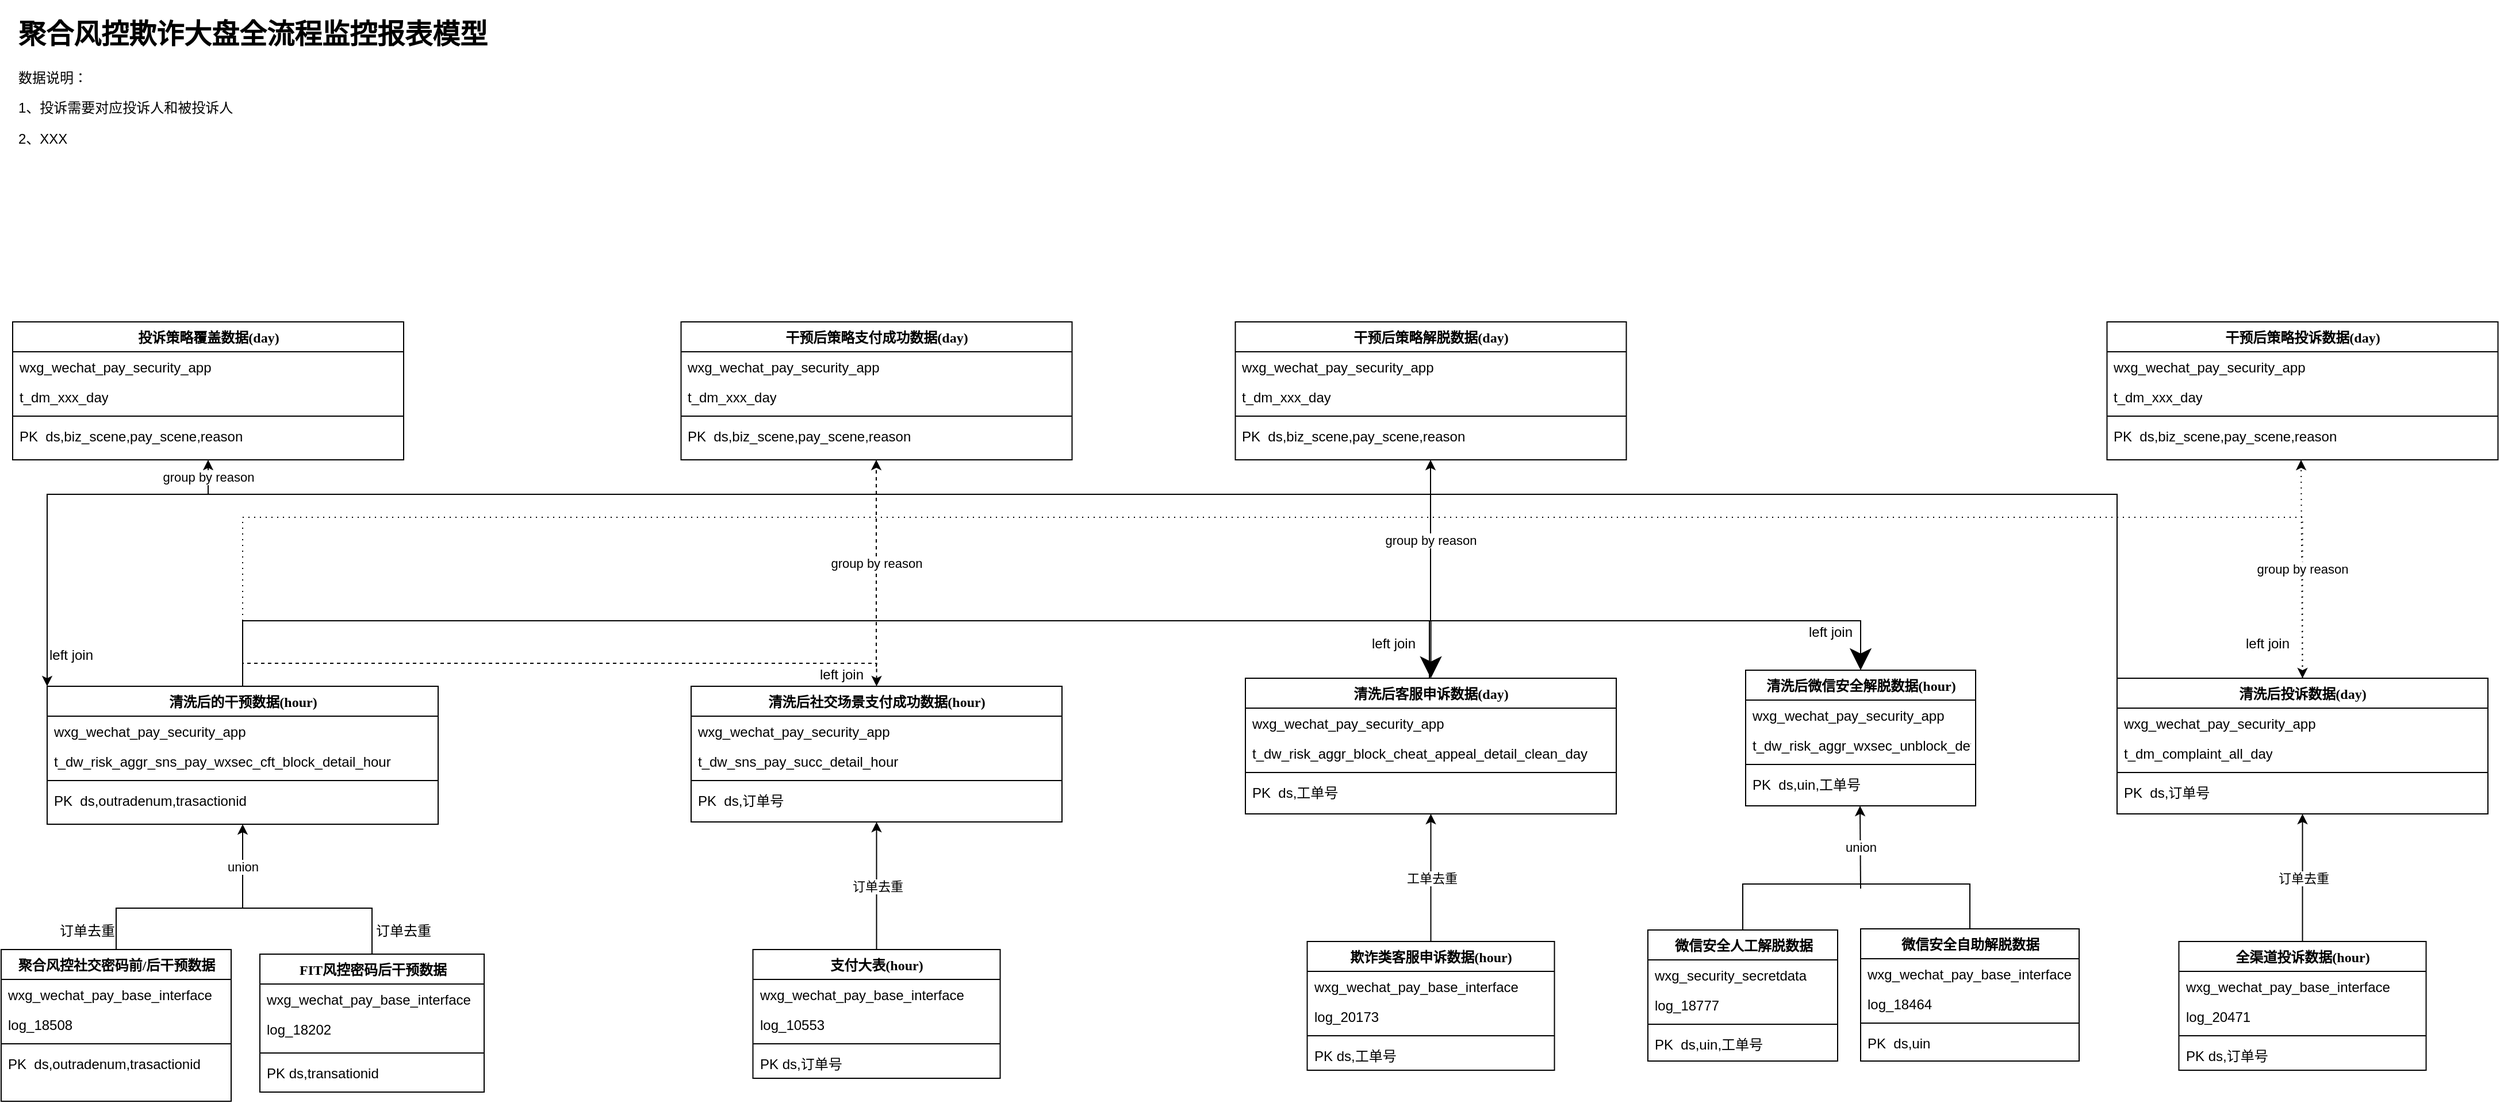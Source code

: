 <mxfile version="13.6.2" type="github">
  <diagram name="Page-1" id="6133507b-19e7-1e82-6fc7-422aa6c4b21f">
    <mxGraphModel dx="3358" dy="2006" grid="1" gridSize="10" guides="1" tooltips="1" connect="1" arrows="1" fold="1" page="1" pageScale="1" pageWidth="2336" pageHeight="1654" background="#ffffff" math="0" shadow="0">
      <root>
        <mxCell id="0" />
        <mxCell id="1" parent="0" />
        <mxCell id="b94bc138ca980ef-8" style="edgeStyle=orthogonalEdgeStyle;rounded=0;html=1;labelBackgroundColor=none;startArrow=none;startFill=0;startSize=8;endArrow=classic;endFill=1;endSize=16;fontFamily=Verdana;fontSize=12;exitX=0.5;exitY=0;exitDx=0;exitDy=0;entryX=0.5;entryY=0;entryDx=0;entryDy=0;" parent="1" source="78961159f06e98e8-43" target="M_9KOcnQaPbsYo9cMEfQ-25" edge="1">
          <mxGeometry relative="1" as="geometry">
            <Array as="points">
              <mxPoint x="260" y="720" />
              <mxPoint x="1293" y="720" />
            </Array>
          </mxGeometry>
        </mxCell>
        <mxCell id="M_9KOcnQaPbsYo9cMEfQ-35" style="rounded=0;orthogonalLoop=1;jettySize=auto;html=1;exitX=0.5;exitY=0;exitDx=0;exitDy=0;entryX=0.5;entryY=0;entryDx=0;entryDy=0;verticalAlign=middle;endArrow=none;endFill=0;edgeStyle=orthogonalEdgeStyle;" edge="1" parent="1" source="235556782a83e6d0-1" target="78961159f06e98e8-69">
          <mxGeometry relative="1" as="geometry">
            <Array as="points">
              <mxPoint x="150" y="970" />
              <mxPoint x="373" y="970" />
            </Array>
          </mxGeometry>
        </mxCell>
        <mxCell id="M_9KOcnQaPbsYo9cMEfQ-14" value="&lt;h1&gt;聚合风控欺诈大盘全流程监控报表模型&lt;/h1&gt;&lt;p&gt;数据说明：&lt;/p&gt;&lt;p&gt;1、投诉需要对应投诉人和被投诉人&lt;/p&gt;&lt;p&gt;2、XXX&lt;/p&gt;" style="text;html=1;strokeColor=none;fillColor=none;spacing=5;spacingTop=-20;whiteSpace=wrap;overflow=hidden;rounded=0;" vertex="1" parent="1">
          <mxGeometry x="60" y="190" width="435" height="120" as="geometry" />
        </mxCell>
        <mxCell id="M_9KOcnQaPbsYo9cMEfQ-30" value="" style="endArrow=classic;html=1;entryX=0.5;entryY=1;entryDx=0;entryDy=0;exitX=0.5;exitY=0;exitDx=0;exitDy=0;" edge="1" parent="1" source="78961159f06e98e8-95" target="M_9KOcnQaPbsYo9cMEfQ-25">
          <mxGeometry relative="1" as="geometry">
            <mxPoint x="1295.75" y="992" as="sourcePoint" />
            <mxPoint x="1265.75" y="885" as="targetPoint" />
          </mxGeometry>
        </mxCell>
        <mxCell id="M_9KOcnQaPbsYo9cMEfQ-31" value="工单去重" style="edgeLabel;resizable=0;html=1;align=center;verticalAlign=middle;" connectable="0" vertex="1" parent="M_9KOcnQaPbsYo9cMEfQ-30">
          <mxGeometry relative="1" as="geometry" />
        </mxCell>
        <mxCell id="M_9KOcnQaPbsYo9cMEfQ-41" value="" style="endArrow=classic;html=1;entryX=0.5;entryY=1;entryDx=0;entryDy=0;" edge="1" parent="1" target="78961159f06e98e8-43">
          <mxGeometry relative="1" as="geometry">
            <mxPoint x="260" y="970" as="sourcePoint" />
            <mxPoint x="380" y="970" as="targetPoint" />
          </mxGeometry>
        </mxCell>
        <mxCell id="M_9KOcnQaPbsYo9cMEfQ-42" value="union" style="edgeLabel;resizable=0;html=1;align=center;verticalAlign=middle;" connectable="0" vertex="1" parent="M_9KOcnQaPbsYo9cMEfQ-41">
          <mxGeometry relative="1" as="geometry" />
        </mxCell>
        <mxCell id="M_9KOcnQaPbsYo9cMEfQ-103" style="edgeStyle=orthogonalEdgeStyle;rounded=0;orthogonalLoop=1;jettySize=auto;html=1;exitX=0.5;exitY=0;exitDx=0;exitDy=0;entryX=0.5;entryY=0;entryDx=0;entryDy=0;dashed=1;startArrow=none;startFill=0;endArrow=classic;endFill=1;" edge="1" parent="1" source="78961159f06e98e8-43" target="M_9KOcnQaPbsYo9cMEfQ-94">
          <mxGeometry relative="1" as="geometry" />
        </mxCell>
        <mxCell id="M_9KOcnQaPbsYo9cMEfQ-48" value="" style="endArrow=classic;html=1;entryX=0.5;entryY=1;entryDx=0;entryDy=0;" edge="1" parent="1">
          <mxGeometry relative="1" as="geometry">
            <mxPoint x="1667" y="953" as="sourcePoint" />
            <mxPoint x="1666.5" y="881" as="targetPoint" />
          </mxGeometry>
        </mxCell>
        <mxCell id="M_9KOcnQaPbsYo9cMEfQ-49" value="union" style="edgeLabel;resizable=0;html=1;align=center;verticalAlign=middle;" connectable="0" vertex="1" parent="M_9KOcnQaPbsYo9cMEfQ-48">
          <mxGeometry relative="1" as="geometry" />
        </mxCell>
        <mxCell id="M_9KOcnQaPbsYo9cMEfQ-50" style="rounded=0;orthogonalLoop=1;jettySize=auto;html=1;exitX=0.5;exitY=0;exitDx=0;exitDy=0;entryX=0.5;entryY=0;entryDx=0;entryDy=0;verticalAlign=middle;endArrow=none;endFill=0;edgeStyle=orthogonalEdgeStyle;" edge="1" parent="1" source="78961159f06e98e8-108" target="78961159f06e98e8-82">
          <mxGeometry relative="1" as="geometry">
            <mxPoint x="1555.75" y="985" as="sourcePoint" />
            <mxPoint x="1778.25" y="989" as="targetPoint" />
            <Array as="points">
              <mxPoint x="1565" y="949" />
              <mxPoint x="1762" y="949" />
            </Array>
          </mxGeometry>
        </mxCell>
        <mxCell id="M_9KOcnQaPbsYo9cMEfQ-60" value="订单去重" style="text;html=1;strokeColor=none;fillColor=none;align=center;verticalAlign=middle;whiteSpace=wrap;rounded=0;" vertex="1" parent="1">
          <mxGeometry x="100" y="980" width="50" height="20" as="geometry" />
        </mxCell>
        <mxCell id="M_9KOcnQaPbsYo9cMEfQ-61" value="订单去重" style="text;html=1;strokeColor=none;fillColor=none;align=center;verticalAlign=middle;whiteSpace=wrap;rounded=0;" vertex="1" parent="1">
          <mxGeometry x="370" y="980" width="60" height="20" as="geometry" />
        </mxCell>
        <mxCell id="M_9KOcnQaPbsYo9cMEfQ-69" value="" style="endArrow=classic;html=1;entryX=0.5;entryY=1;entryDx=0;entryDy=0;exitX=0.5;exitY=0;exitDx=0;exitDy=0;" edge="1" source="M_9KOcnQaPbsYo9cMEfQ-64" target="M_9KOcnQaPbsYo9cMEfQ-71" parent="1">
          <mxGeometry relative="1" as="geometry">
            <mxPoint x="2053.75" y="992" as="sourcePoint" />
            <mxPoint x="2023.75" y="885" as="targetPoint" />
          </mxGeometry>
        </mxCell>
        <mxCell id="M_9KOcnQaPbsYo9cMEfQ-70" value="订单去重" style="edgeLabel;resizable=0;html=1;align=center;verticalAlign=middle;" connectable="0" vertex="1" parent="M_9KOcnQaPbsYo9cMEfQ-69">
          <mxGeometry relative="1" as="geometry" />
        </mxCell>
        <mxCell id="M_9KOcnQaPbsYo9cMEfQ-82" value="" style="endArrow=classic;html=1;" edge="1" parent="1">
          <mxGeometry relative="1" as="geometry">
            <mxPoint x="1293" y="720" as="sourcePoint" />
            <mxPoint x="1293" y="580" as="targetPoint" />
          </mxGeometry>
        </mxCell>
        <mxCell id="M_9KOcnQaPbsYo9cMEfQ-83" value="group by reason" style="edgeLabel;resizable=0;html=1;align=center;verticalAlign=middle;" connectable="0" vertex="1" parent="M_9KOcnQaPbsYo9cMEfQ-82">
          <mxGeometry relative="1" as="geometry" />
        </mxCell>
        <mxCell id="M_9KOcnQaPbsYo9cMEfQ-84" value="left join" style="text;html=1;strokeColor=none;fillColor=none;align=center;verticalAlign=middle;whiteSpace=wrap;rounded=0;" vertex="1" parent="1">
          <mxGeometry x="1230" y="730" width="62" height="20" as="geometry" />
        </mxCell>
        <mxCell id="M_9KOcnQaPbsYo9cMEfQ-85" value="left join" style="text;html=1;strokeColor=none;fillColor=none;align=center;verticalAlign=middle;whiteSpace=wrap;rounded=0;" vertex="1" parent="1">
          <mxGeometry x="1610" y="720" width="62" height="20" as="geometry" />
        </mxCell>
        <mxCell id="M_9KOcnQaPbsYo9cMEfQ-86" style="edgeStyle=orthogonalEdgeStyle;rounded=0;html=1;labelBackgroundColor=none;startArrow=none;startFill=0;startSize=8;endArrow=classic;endFill=1;endSize=16;fontFamily=Verdana;fontSize=12;exitX=0.5;exitY=0;exitDx=0;exitDy=0;entryX=0.5;entryY=0;entryDx=0;entryDy=0;" edge="1" parent="1" target="78961159f06e98e8-17">
          <mxGeometry relative="1" as="geometry">
            <Array as="points">
              <mxPoint x="1292" y="720" />
              <mxPoint x="1667" y="720" />
            </Array>
            <mxPoint x="1292" y="770" as="sourcePoint" />
            <mxPoint x="1703.25" y="770" as="targetPoint" />
          </mxGeometry>
        </mxCell>
        <mxCell id="M_9KOcnQaPbsYo9cMEfQ-87" value="" style="endArrow=classic;html=1;entryX=0.5;entryY=1;entryDx=0;entryDy=0;exitX=0.5;exitY=0;exitDx=0;exitDy=0;" edge="1" source="M_9KOcnQaPbsYo9cMEfQ-89" target="M_9KOcnQaPbsYo9cMEfQ-94" parent="1">
          <mxGeometry relative="1" as="geometry">
            <mxPoint x="813.75" y="999" as="sourcePoint" />
            <mxPoint x="783.75" y="892" as="targetPoint" />
          </mxGeometry>
        </mxCell>
        <mxCell id="M_9KOcnQaPbsYo9cMEfQ-88" value="订单去重" style="edgeLabel;resizable=0;html=1;align=center;verticalAlign=middle;" connectable="0" vertex="1" parent="M_9KOcnQaPbsYo9cMEfQ-87">
          <mxGeometry relative="1" as="geometry" />
        </mxCell>
        <mxCell id="M_9KOcnQaPbsYo9cMEfQ-101" value="left join" style="text;html=1;strokeColor=none;fillColor=none;align=center;verticalAlign=middle;whiteSpace=wrap;rounded=0;" vertex="1" parent="1">
          <mxGeometry x="750" y="757" width="62" height="20" as="geometry" />
        </mxCell>
        <mxCell id="M_9KOcnQaPbsYo9cMEfQ-110" value="" style="endArrow=classic;html=1;dashed=1;" edge="1" parent="1">
          <mxGeometry relative="1" as="geometry">
            <mxPoint x="811" y="760" as="sourcePoint" />
            <mxPoint x="811" y="580" as="targetPoint" />
          </mxGeometry>
        </mxCell>
        <mxCell id="M_9KOcnQaPbsYo9cMEfQ-111" value="group by reason" style="edgeLabel;resizable=0;html=1;align=center;verticalAlign=middle;" connectable="0" vertex="1" parent="M_9KOcnQaPbsYo9cMEfQ-110">
          <mxGeometry relative="1" as="geometry" />
        </mxCell>
        <mxCell id="M_9KOcnQaPbsYo9cMEfQ-112" style="edgeStyle=orthogonalEdgeStyle;rounded=0;orthogonalLoop=1;jettySize=auto;html=1;entryX=0.5;entryY=0;entryDx=0;entryDy=0;dashed=1;startArrow=none;startFill=0;endArrow=classic;endFill=1;dashPattern=1 4;" edge="1" parent="1" target="M_9KOcnQaPbsYo9cMEfQ-71">
          <mxGeometry relative="1" as="geometry">
            <mxPoint x="260" y="770" as="sourcePoint" />
            <mxPoint x="821.25" y="787" as="targetPoint" />
            <Array as="points">
              <mxPoint x="260" y="630" />
              <mxPoint x="2051" y="630" />
            </Array>
          </mxGeometry>
        </mxCell>
        <mxCell id="M_9KOcnQaPbsYo9cMEfQ-113" value="left join" style="text;html=1;strokeColor=none;fillColor=none;align=center;verticalAlign=middle;whiteSpace=wrap;rounded=0;" vertex="1" parent="1">
          <mxGeometry x="1990" y="730" width="62" height="20" as="geometry" />
        </mxCell>
        <mxCell id="M_9KOcnQaPbsYo9cMEfQ-119" value="" style="endArrow=classic;html=1;dashed=1;dashPattern=1 4;exitX=0.5;exitY=0;exitDx=0;exitDy=0;" edge="1" parent="1" source="M_9KOcnQaPbsYo9cMEfQ-71">
          <mxGeometry relative="1" as="geometry">
            <mxPoint x="2050" y="720" as="sourcePoint" />
            <mxPoint x="2050" y="580" as="targetPoint" />
          </mxGeometry>
        </mxCell>
        <mxCell id="M_9KOcnQaPbsYo9cMEfQ-120" value="group by reason" style="edgeLabel;resizable=0;html=1;align=center;verticalAlign=middle;" connectable="0" vertex="1" parent="M_9KOcnQaPbsYo9cMEfQ-119">
          <mxGeometry relative="1" as="geometry" />
        </mxCell>
        <mxCell id="M_9KOcnQaPbsYo9cMEfQ-121" style="edgeStyle=orthogonalEdgeStyle;rounded=0;orthogonalLoop=1;jettySize=auto;html=1;entryX=0;entryY=0;entryDx=0;entryDy=0;startArrow=classic;startFill=1;endArrow=none;endFill=0;exitX=0;exitY=0;exitDx=0;exitDy=0;" edge="1" parent="1" source="78961159f06e98e8-43" target="M_9KOcnQaPbsYo9cMEfQ-71">
          <mxGeometry relative="1" as="geometry">
            <mxPoint x="130" y="750" as="sourcePoint" />
            <mxPoint x="1921.25" y="750" as="targetPoint" />
            <Array as="points">
              <mxPoint x="90" y="610" />
              <mxPoint x="1890" y="610" />
            </Array>
          </mxGeometry>
        </mxCell>
        <mxCell id="M_9KOcnQaPbsYo9cMEfQ-122" value="left join" style="text;html=1;strokeColor=none;fillColor=none;align=center;verticalAlign=middle;whiteSpace=wrap;rounded=0;" vertex="1" parent="1">
          <mxGeometry x="80" y="740" width="62" height="20" as="geometry" />
        </mxCell>
        <mxCell id="M_9KOcnQaPbsYo9cMEfQ-128" value="" style="endArrow=classic;html=1;" edge="1" parent="1">
          <mxGeometry relative="1" as="geometry">
            <mxPoint x="230" y="610" as="sourcePoint" />
            <mxPoint x="230" y="580" as="targetPoint" />
          </mxGeometry>
        </mxCell>
        <mxCell id="M_9KOcnQaPbsYo9cMEfQ-129" value="group by reason" style="edgeLabel;resizable=0;html=1;align=center;verticalAlign=middle;" connectable="0" vertex="1" parent="M_9KOcnQaPbsYo9cMEfQ-128">
          <mxGeometry relative="1" as="geometry" />
        </mxCell>
        <mxCell id="235556782a83e6d0-1" value="聚合风控社交密码前/后干预数据" style="swimlane;html=1;fontStyle=1;align=center;verticalAlign=top;childLayout=stackLayout;horizontal=1;startSize=26;horizontalStack=0;resizeParent=1;resizeLast=0;collapsible=1;marginBottom=0;swimlaneFillColor=#ffffff;rounded=0;shadow=0;comic=0;labelBackgroundColor=none;strokeWidth=1;fillColor=none;fontFamily=Verdana;fontSize=12" parent="1" vertex="1">
          <mxGeometry x="50" y="1006" width="200" height="132" as="geometry" />
        </mxCell>
        <mxCell id="235556782a83e6d0-2" value="wxg_wechat_pay_base_interface" style="text;html=1;strokeColor=none;fillColor=none;align=left;verticalAlign=top;spacingLeft=4;spacingRight=4;whiteSpace=wrap;overflow=hidden;rotatable=0;points=[[0,0.5],[1,0.5]];portConstraint=eastwest;" parent="235556782a83e6d0-1" vertex="1">
          <mxGeometry y="26" width="200" height="26" as="geometry" />
        </mxCell>
        <mxCell id="235556782a83e6d0-3" value="log_18508" style="text;html=1;strokeColor=none;fillColor=none;align=left;verticalAlign=top;spacingLeft=4;spacingRight=4;whiteSpace=wrap;overflow=hidden;rotatable=0;points=[[0,0.5],[1,0.5]];portConstraint=eastwest;" parent="235556782a83e6d0-1" vertex="1">
          <mxGeometry y="52" width="200" height="26" as="geometry" />
        </mxCell>
        <mxCell id="M_9KOcnQaPbsYo9cMEfQ-1" value="" style="line;html=1;strokeWidth=1;fillColor=none;align=left;verticalAlign=middle;spacingTop=-1;spacingLeft=3;spacingRight=3;rotatable=0;labelPosition=right;points=[];portConstraint=eastwest;" vertex="1" parent="235556782a83e6d0-1">
          <mxGeometry y="78" width="200" height="8" as="geometry" />
        </mxCell>
        <mxCell id="M_9KOcnQaPbsYo9cMEfQ-2" value="PK&amp;nbsp; ds,outradenum,trasactionid" style="text;html=1;strokeColor=none;fillColor=none;align=left;verticalAlign=top;spacingLeft=4;spacingRight=4;whiteSpace=wrap;overflow=hidden;rotatable=0;points=[[0,0.5],[1,0.5]];portConstraint=eastwest;" vertex="1" parent="235556782a83e6d0-1">
          <mxGeometry y="86" width="200" height="26" as="geometry" />
        </mxCell>
        <mxCell id="78961159f06e98e8-69" value="FIT风控密码后干预数据" style="swimlane;html=1;fontStyle=1;align=center;verticalAlign=top;childLayout=stackLayout;horizontal=1;startSize=26;horizontalStack=0;resizeParent=1;resizeLast=0;collapsible=1;marginBottom=0;swimlaneFillColor=#ffffff;rounded=0;shadow=0;comic=0;labelBackgroundColor=none;strokeWidth=1;fillColor=none;fontFamily=Verdana;fontSize=12" parent="1" vertex="1">
          <mxGeometry x="275" y="1010" width="195" height="120" as="geometry">
            <mxRectangle x="255" y="440" width="160" height="26" as="alternateBounds" />
          </mxGeometry>
        </mxCell>
        <mxCell id="M_9KOcnQaPbsYo9cMEfQ-3" value="wxg_wechat_pay_base_interface" style="text;html=1;strokeColor=none;fillColor=none;align=left;verticalAlign=top;spacingLeft=4;spacingRight=4;whiteSpace=wrap;overflow=hidden;rotatable=0;points=[[0,0.5],[1,0.5]];portConstraint=eastwest;" vertex="1" parent="78961159f06e98e8-69">
          <mxGeometry y="26" width="195" height="26" as="geometry" />
        </mxCell>
        <mxCell id="M_9KOcnQaPbsYo9cMEfQ-7" value="log_18202" style="text;html=1;strokeColor=none;fillColor=none;align=left;verticalAlign=top;spacingLeft=4;spacingRight=4;whiteSpace=wrap;overflow=hidden;rotatable=0;points=[[0,0.5],[1,0.5]];portConstraint=eastwest;" vertex="1" parent="78961159f06e98e8-69">
          <mxGeometry y="52" width="195" height="30" as="geometry" />
        </mxCell>
        <mxCell id="78961159f06e98e8-77" value="" style="line;html=1;strokeWidth=1;fillColor=none;align=left;verticalAlign=middle;spacingTop=-1;spacingLeft=3;spacingRight=3;rotatable=0;labelPosition=right;points=[];portConstraint=eastwest;" parent="78961159f06e98e8-69" vertex="1">
          <mxGeometry y="82" width="195" height="8" as="geometry" />
        </mxCell>
        <mxCell id="M_9KOcnQaPbsYo9cMEfQ-9" value="PK ds,transationid" style="text;html=1;strokeColor=none;fillColor=none;align=left;verticalAlign=top;spacingLeft=4;spacingRight=4;whiteSpace=wrap;overflow=hidden;rotatable=0;points=[[0,0.5],[1,0.5]];portConstraint=eastwest;" vertex="1" parent="78961159f06e98e8-69">
          <mxGeometry y="90" width="195" height="30" as="geometry" />
        </mxCell>
        <mxCell id="78961159f06e98e8-43" value="&lt;div&gt;清洗后的干预数据(hour)&lt;/div&gt;" style="swimlane;html=1;fontStyle=1;align=center;verticalAlign=top;childLayout=stackLayout;horizontal=1;startSize=26;horizontalStack=0;resizeParent=1;resizeLast=0;collapsible=1;marginBottom=0;swimlaneFillColor=#ffffff;rounded=0;shadow=0;comic=0;labelBackgroundColor=none;strokeWidth=1;fillColor=none;fontFamily=Verdana;fontSize=12" parent="1" vertex="1">
          <mxGeometry x="90" y="777" width="340" height="120" as="geometry" />
        </mxCell>
        <mxCell id="78961159f06e98e8-44" value="&lt;span&gt;wxg_wechat_pay_security_app&lt;/span&gt;" style="text;html=1;strokeColor=none;fillColor=none;align=left;verticalAlign=top;spacingLeft=4;spacingRight=4;whiteSpace=wrap;overflow=hidden;rotatable=0;points=[[0,0.5],[1,0.5]];portConstraint=eastwest;" parent="78961159f06e98e8-43" vertex="1">
          <mxGeometry y="26" width="340" height="26" as="geometry" />
        </mxCell>
        <mxCell id="78961159f06e98e8-52" value="t_dw_risk_aggr_sns_pay_wxsec_cft_block_detail_hour" style="text;html=1;strokeColor=none;fillColor=none;align=left;verticalAlign=top;spacingLeft=4;spacingRight=4;whiteSpace=wrap;overflow=hidden;rotatable=0;points=[[0,0.5],[1,0.5]];portConstraint=eastwest;" parent="78961159f06e98e8-43" vertex="1">
          <mxGeometry y="52" width="340" height="26" as="geometry" />
        </mxCell>
        <mxCell id="78961159f06e98e8-51" value="" style="line;html=1;strokeWidth=1;fillColor=none;align=left;verticalAlign=middle;spacingTop=-1;spacingLeft=3;spacingRight=3;rotatable=0;labelPosition=right;points=[];portConstraint=eastwest;" parent="78961159f06e98e8-43" vertex="1">
          <mxGeometry y="78" width="340" height="8" as="geometry" />
        </mxCell>
        <mxCell id="78961159f06e98e8-45" value="PK&amp;nbsp; ds,outradenum,trasactionid" style="text;html=1;strokeColor=none;fillColor=none;align=left;verticalAlign=top;spacingLeft=4;spacingRight=4;whiteSpace=wrap;overflow=hidden;rotatable=0;points=[[0,0.5],[1,0.5]];portConstraint=eastwest;" parent="78961159f06e98e8-43" vertex="1">
          <mxGeometry y="86" width="340" height="26" as="geometry" />
        </mxCell>
        <mxCell id="M_9KOcnQaPbsYo9cMEfQ-64" value="全渠道投诉数据(hour)" style="swimlane;html=1;fontStyle=1;align=center;verticalAlign=top;childLayout=stackLayout;horizontal=1;startSize=26;horizontalStack=0;resizeParent=1;resizeLast=0;collapsible=1;marginBottom=0;swimlaneFillColor=#ffffff;rounded=0;shadow=0;comic=0;labelBackgroundColor=none;strokeWidth=1;fillColor=none;fontFamily=Verdana;fontSize=12" vertex="1" parent="1">
          <mxGeometry x="1943.75" y="999" width="215" height="112" as="geometry" />
        </mxCell>
        <mxCell id="M_9KOcnQaPbsYo9cMEfQ-65" value="wxg_wechat_pay_base_interface" style="text;html=1;strokeColor=none;fillColor=none;align=left;verticalAlign=top;spacingLeft=4;spacingRight=4;whiteSpace=wrap;overflow=hidden;rotatable=0;points=[[0,0.5],[1,0.5]];portConstraint=eastwest;" vertex="1" parent="M_9KOcnQaPbsYo9cMEfQ-64">
          <mxGeometry y="26" width="215" height="26" as="geometry" />
        </mxCell>
        <mxCell id="M_9KOcnQaPbsYo9cMEfQ-66" value="log_20471" style="text;html=1;strokeColor=none;fillColor=none;align=left;verticalAlign=top;spacingLeft=4;spacingRight=4;whiteSpace=wrap;overflow=hidden;rotatable=0;points=[[0,0.5],[1,0.5]];portConstraint=eastwest;" vertex="1" parent="M_9KOcnQaPbsYo9cMEfQ-64">
          <mxGeometry y="52" width="215" height="26" as="geometry" />
        </mxCell>
        <mxCell id="M_9KOcnQaPbsYo9cMEfQ-67" value="" style="line;html=1;strokeWidth=1;fillColor=none;align=left;verticalAlign=middle;spacingTop=-1;spacingLeft=3;spacingRight=3;rotatable=0;labelPosition=right;points=[];portConstraint=eastwest;" vertex="1" parent="M_9KOcnQaPbsYo9cMEfQ-64">
          <mxGeometry y="78" width="215" height="8" as="geometry" />
        </mxCell>
        <mxCell id="M_9KOcnQaPbsYo9cMEfQ-68" value="PK ds,订单号" style="text;html=1;strokeColor=none;fillColor=none;align=left;verticalAlign=top;spacingLeft=4;spacingRight=4;whiteSpace=wrap;overflow=hidden;rotatable=0;points=[[0,0.5],[1,0.5]];portConstraint=eastwest;" vertex="1" parent="M_9KOcnQaPbsYo9cMEfQ-64">
          <mxGeometry y="86" width="215" height="26" as="geometry" />
        </mxCell>
        <mxCell id="M_9KOcnQaPbsYo9cMEfQ-71" value="清洗后投诉数据(day)" style="swimlane;html=1;fontStyle=1;align=center;verticalAlign=top;childLayout=stackLayout;horizontal=1;startSize=26;horizontalStack=0;resizeParent=1;resizeLast=0;collapsible=1;marginBottom=0;swimlaneFillColor=#ffffff;rounded=0;shadow=0;comic=0;labelBackgroundColor=none;strokeWidth=1;fillColor=none;fontFamily=Verdana;fontSize=12" vertex="1" parent="1">
          <mxGeometry x="1890" y="770" width="322.5" height="118" as="geometry" />
        </mxCell>
        <mxCell id="M_9KOcnQaPbsYo9cMEfQ-72" value="wxg_wechat_pay_security_app" style="text;html=1;strokeColor=none;fillColor=none;align=left;verticalAlign=top;spacingLeft=4;spacingRight=4;whiteSpace=wrap;overflow=hidden;rotatable=0;points=[[0,0.5],[1,0.5]];portConstraint=eastwest;" vertex="1" parent="M_9KOcnQaPbsYo9cMEfQ-71">
          <mxGeometry y="26" width="322.5" height="26" as="geometry" />
        </mxCell>
        <mxCell id="M_9KOcnQaPbsYo9cMEfQ-73" value="t_dm_complaint_all_day" style="text;html=1;strokeColor=none;fillColor=none;align=left;verticalAlign=top;spacingLeft=4;spacingRight=4;whiteSpace=wrap;overflow=hidden;rotatable=0;points=[[0,0.5],[1,0.5]];portConstraint=eastwest;" vertex="1" parent="M_9KOcnQaPbsYo9cMEfQ-71">
          <mxGeometry y="52" width="322.5" height="26" as="geometry" />
        </mxCell>
        <mxCell id="M_9KOcnQaPbsYo9cMEfQ-74" value="" style="line;html=1;strokeWidth=1;fillColor=none;align=left;verticalAlign=middle;spacingTop=-1;spacingLeft=3;spacingRight=3;rotatable=0;labelPosition=right;points=[];portConstraint=eastwest;" vertex="1" parent="M_9KOcnQaPbsYo9cMEfQ-71">
          <mxGeometry y="78" width="322.5" height="8" as="geometry" />
        </mxCell>
        <mxCell id="M_9KOcnQaPbsYo9cMEfQ-75" value="PK&amp;nbsp; ds,订单号" style="text;html=1;strokeColor=none;fillColor=none;align=left;verticalAlign=top;spacingLeft=4;spacingRight=4;whiteSpace=wrap;overflow=hidden;rotatable=0;points=[[0,0.5],[1,0.5]];portConstraint=eastwest;" vertex="1" parent="M_9KOcnQaPbsYo9cMEfQ-71">
          <mxGeometry y="86" width="322.5" height="26" as="geometry" />
        </mxCell>
        <mxCell id="78961159f06e98e8-108" value="微信安全人工解脱数据" style="swimlane;html=1;fontStyle=1;align=center;verticalAlign=top;childLayout=stackLayout;horizontal=1;startSize=26;horizontalStack=0;resizeParent=1;resizeLast=0;collapsible=1;marginBottom=0;swimlaneFillColor=#ffffff;rounded=0;shadow=0;comic=0;labelBackgroundColor=none;strokeWidth=1;fillColor=none;fontFamily=Verdana;fontSize=12" parent="1" vertex="1">
          <mxGeometry x="1482" y="989" width="165" height="114" as="geometry" />
        </mxCell>
        <mxCell id="78961159f06e98e8-109" value="wxg_security_secretdata" style="text;html=1;strokeColor=none;fillColor=none;align=left;verticalAlign=top;spacingLeft=4;spacingRight=4;whiteSpace=wrap;overflow=hidden;rotatable=0;points=[[0,0.5],[1,0.5]];portConstraint=eastwest;" parent="78961159f06e98e8-108" vertex="1">
          <mxGeometry y="26" width="165" height="26" as="geometry" />
        </mxCell>
        <mxCell id="78961159f06e98e8-110" value="log_18777" style="text;html=1;strokeColor=none;fillColor=none;align=left;verticalAlign=top;spacingLeft=4;spacingRight=4;whiteSpace=wrap;overflow=hidden;rotatable=0;points=[[0,0.5],[1,0.5]];portConstraint=eastwest;" parent="78961159f06e98e8-108" vertex="1">
          <mxGeometry y="52" width="165" height="26" as="geometry" />
        </mxCell>
        <mxCell id="78961159f06e98e8-116" value="" style="line;html=1;strokeWidth=1;fillColor=none;align=left;verticalAlign=middle;spacingTop=-1;spacingLeft=3;spacingRight=3;rotatable=0;labelPosition=right;points=[];portConstraint=eastwest;" parent="78961159f06e98e8-108" vertex="1">
          <mxGeometry y="78" width="165" height="8" as="geometry" />
        </mxCell>
        <mxCell id="78961159f06e98e8-117" value="PK&amp;nbsp; ds,uin,工单号" style="text;html=1;strokeColor=none;fillColor=none;align=left;verticalAlign=top;spacingLeft=4;spacingRight=4;whiteSpace=wrap;overflow=hidden;rotatable=0;points=[[0,0.5],[1,0.5]];portConstraint=eastwest;" parent="78961159f06e98e8-108" vertex="1">
          <mxGeometry y="86" width="165" height="26" as="geometry" />
        </mxCell>
        <mxCell id="78961159f06e98e8-82" value="微信安全自助解脱数据" style="swimlane;html=1;fontStyle=1;align=center;verticalAlign=top;childLayout=stackLayout;horizontal=1;startSize=26;horizontalStack=0;resizeParent=1;resizeLast=0;collapsible=1;marginBottom=0;swimlaneFillColor=#ffffff;rounded=0;shadow=0;comic=0;labelBackgroundColor=none;strokeWidth=1;fillColor=none;fontFamily=Verdana;fontSize=12" parent="1" vertex="1">
          <mxGeometry x="1667" y="988" width="190" height="115" as="geometry" />
        </mxCell>
        <mxCell id="78961159f06e98e8-84" value="wxg_wechat_pay_base_interface" style="text;html=1;strokeColor=none;fillColor=none;align=left;verticalAlign=top;spacingLeft=4;spacingRight=4;whiteSpace=wrap;overflow=hidden;rotatable=0;points=[[0,0.5],[1,0.5]];portConstraint=eastwest;" parent="78961159f06e98e8-82" vertex="1">
          <mxGeometry y="26" width="190" height="26" as="geometry" />
        </mxCell>
        <mxCell id="78961159f06e98e8-89" value="log_18464" style="text;html=1;strokeColor=none;fillColor=none;align=left;verticalAlign=top;spacingLeft=4;spacingRight=4;whiteSpace=wrap;overflow=hidden;rotatable=0;points=[[0,0.5],[1,0.5]];portConstraint=eastwest;" parent="78961159f06e98e8-82" vertex="1">
          <mxGeometry y="52" width="190" height="26" as="geometry" />
        </mxCell>
        <mxCell id="78961159f06e98e8-90" value="" style="line;html=1;strokeWidth=1;fillColor=none;align=left;verticalAlign=middle;spacingTop=-1;spacingLeft=3;spacingRight=3;rotatable=0;labelPosition=right;points=[];portConstraint=eastwest;" parent="78961159f06e98e8-82" vertex="1">
          <mxGeometry y="78" width="190" height="8" as="geometry" />
        </mxCell>
        <mxCell id="78961159f06e98e8-94" value="PK&amp;nbsp; ds,uin" style="text;html=1;strokeColor=none;fillColor=none;align=left;verticalAlign=top;spacingLeft=4;spacingRight=4;whiteSpace=wrap;overflow=hidden;rotatable=0;points=[[0,0.5],[1,0.5]];portConstraint=eastwest;" parent="78961159f06e98e8-82" vertex="1">
          <mxGeometry y="86" width="190" height="26" as="geometry" />
        </mxCell>
        <mxCell id="78961159f06e98e8-17" value="清洗后微信安全解脱数据(hour)" style="swimlane;html=1;fontStyle=1;align=center;verticalAlign=top;childLayout=stackLayout;horizontal=1;startSize=26;horizontalStack=0;resizeParent=1;resizeLast=0;collapsible=1;marginBottom=0;swimlaneFillColor=#ffffff;rounded=0;shadow=0;comic=0;labelBackgroundColor=none;strokeWidth=1;fillColor=none;fontFamily=Verdana;fontSize=12" parent="1" vertex="1">
          <mxGeometry x="1567" y="763" width="200" height="118" as="geometry" />
        </mxCell>
        <mxCell id="78961159f06e98e8-23" value="wxg_wechat_pay_security_app" style="text;html=1;strokeColor=none;fillColor=none;align=left;verticalAlign=top;spacingLeft=4;spacingRight=4;whiteSpace=wrap;overflow=hidden;rotatable=0;points=[[0,0.5],[1,0.5]];portConstraint=eastwest;" parent="78961159f06e98e8-17" vertex="1">
          <mxGeometry y="26" width="200" height="26" as="geometry" />
        </mxCell>
        <mxCell id="78961159f06e98e8-24" value="t_dw_risk_aggr_wxsec_unblock_detail_hour" style="text;html=1;strokeColor=none;fillColor=none;align=left;verticalAlign=top;spacingLeft=4;spacingRight=4;whiteSpace=wrap;overflow=hidden;rotatable=0;points=[[0,0.5],[1,0.5]];portConstraint=eastwest;" parent="78961159f06e98e8-17" vertex="1">
          <mxGeometry y="52" width="200" height="26" as="geometry" />
        </mxCell>
        <mxCell id="78961159f06e98e8-19" value="" style="line;html=1;strokeWidth=1;fillColor=none;align=left;verticalAlign=middle;spacingTop=-1;spacingLeft=3;spacingRight=3;rotatable=0;labelPosition=right;points=[];portConstraint=eastwest;" parent="78961159f06e98e8-17" vertex="1">
          <mxGeometry y="78" width="200" height="8" as="geometry" />
        </mxCell>
        <mxCell id="78961159f06e98e8-27" value="PK&amp;nbsp; ds,uin,工单号" style="text;html=1;strokeColor=none;fillColor=none;align=left;verticalAlign=top;spacingLeft=4;spacingRight=4;whiteSpace=wrap;overflow=hidden;rotatable=0;points=[[0,0.5],[1,0.5]];portConstraint=eastwest;" parent="78961159f06e98e8-17" vertex="1">
          <mxGeometry y="86" width="200" height="26" as="geometry" />
        </mxCell>
        <mxCell id="78961159f06e98e8-95" value="欺诈类客服申诉数据(hour)" style="swimlane;html=1;fontStyle=1;align=center;verticalAlign=top;childLayout=stackLayout;horizontal=1;startSize=26;horizontalStack=0;resizeParent=1;resizeLast=0;collapsible=1;marginBottom=0;swimlaneFillColor=#ffffff;rounded=0;shadow=0;comic=0;labelBackgroundColor=none;strokeWidth=1;fillColor=none;fontFamily=Verdana;fontSize=12" parent="1" vertex="1">
          <mxGeometry x="1185.75" y="999" width="215" height="112" as="geometry" />
        </mxCell>
        <mxCell id="78961159f06e98e8-96" value="wxg_wechat_pay_base_interface" style="text;html=1;strokeColor=none;fillColor=none;align=left;verticalAlign=top;spacingLeft=4;spacingRight=4;whiteSpace=wrap;overflow=hidden;rotatable=0;points=[[0,0.5],[1,0.5]];portConstraint=eastwest;" parent="78961159f06e98e8-95" vertex="1">
          <mxGeometry y="26" width="215" height="26" as="geometry" />
        </mxCell>
        <mxCell id="78961159f06e98e8-102" value="log_20173" style="text;html=1;strokeColor=none;fillColor=none;align=left;verticalAlign=top;spacingLeft=4;spacingRight=4;whiteSpace=wrap;overflow=hidden;rotatable=0;points=[[0,0.5],[1,0.5]];portConstraint=eastwest;" parent="78961159f06e98e8-95" vertex="1">
          <mxGeometry y="52" width="215" height="26" as="geometry" />
        </mxCell>
        <mxCell id="78961159f06e98e8-103" value="" style="line;html=1;strokeWidth=1;fillColor=none;align=left;verticalAlign=middle;spacingTop=-1;spacingLeft=3;spacingRight=3;rotatable=0;labelPosition=right;points=[];portConstraint=eastwest;" parent="78961159f06e98e8-95" vertex="1">
          <mxGeometry y="78" width="215" height="8" as="geometry" />
        </mxCell>
        <mxCell id="78961159f06e98e8-104" value="PK ds,工单号" style="text;html=1;strokeColor=none;fillColor=none;align=left;verticalAlign=top;spacingLeft=4;spacingRight=4;whiteSpace=wrap;overflow=hidden;rotatable=0;points=[[0,0.5],[1,0.5]];portConstraint=eastwest;" parent="78961159f06e98e8-95" vertex="1">
          <mxGeometry y="86" width="215" height="26" as="geometry" />
        </mxCell>
        <mxCell id="M_9KOcnQaPbsYo9cMEfQ-25" value="清洗后客服申诉数据(day)" style="swimlane;html=1;fontStyle=1;align=center;verticalAlign=top;childLayout=stackLayout;horizontal=1;startSize=26;horizontalStack=0;resizeParent=1;resizeLast=0;collapsible=1;marginBottom=0;swimlaneFillColor=#ffffff;rounded=0;shadow=0;comic=0;labelBackgroundColor=none;strokeWidth=1;fillColor=none;fontFamily=Verdana;fontSize=12" vertex="1" parent="1">
          <mxGeometry x="1132" y="770" width="322.5" height="118" as="geometry" />
        </mxCell>
        <mxCell id="M_9KOcnQaPbsYo9cMEfQ-26" value="wxg_wechat_pay_security_app" style="text;html=1;strokeColor=none;fillColor=none;align=left;verticalAlign=top;spacingLeft=4;spacingRight=4;whiteSpace=wrap;overflow=hidden;rotatable=0;points=[[0,0.5],[1,0.5]];portConstraint=eastwest;" vertex="1" parent="M_9KOcnQaPbsYo9cMEfQ-25">
          <mxGeometry y="26" width="322.5" height="26" as="geometry" />
        </mxCell>
        <mxCell id="M_9KOcnQaPbsYo9cMEfQ-27" value="t_dw_risk_aggr_block_cheat_appeal_detail_clean_day" style="text;html=1;strokeColor=none;fillColor=none;align=left;verticalAlign=top;spacingLeft=4;spacingRight=4;whiteSpace=wrap;overflow=hidden;rotatable=0;points=[[0,0.5],[1,0.5]];portConstraint=eastwest;" vertex="1" parent="M_9KOcnQaPbsYo9cMEfQ-25">
          <mxGeometry y="52" width="322.5" height="26" as="geometry" />
        </mxCell>
        <mxCell id="M_9KOcnQaPbsYo9cMEfQ-28" value="" style="line;html=1;strokeWidth=1;fillColor=none;align=left;verticalAlign=middle;spacingTop=-1;spacingLeft=3;spacingRight=3;rotatable=0;labelPosition=right;points=[];portConstraint=eastwest;" vertex="1" parent="M_9KOcnQaPbsYo9cMEfQ-25">
          <mxGeometry y="78" width="322.5" height="8" as="geometry" />
        </mxCell>
        <mxCell id="M_9KOcnQaPbsYo9cMEfQ-29" value="PK&amp;nbsp; ds,工单号" style="text;html=1;strokeColor=none;fillColor=none;align=left;verticalAlign=top;spacingLeft=4;spacingRight=4;whiteSpace=wrap;overflow=hidden;rotatable=0;points=[[0,0.5],[1,0.5]];portConstraint=eastwest;" vertex="1" parent="M_9KOcnQaPbsYo9cMEfQ-25">
          <mxGeometry y="86" width="322.5" height="26" as="geometry" />
        </mxCell>
        <mxCell id="M_9KOcnQaPbsYo9cMEfQ-89" value="支付大表(hour)" style="swimlane;html=1;fontStyle=1;align=center;verticalAlign=top;childLayout=stackLayout;horizontal=1;startSize=26;horizontalStack=0;resizeParent=1;resizeLast=0;collapsible=1;marginBottom=0;swimlaneFillColor=#ffffff;rounded=0;shadow=0;comic=0;labelBackgroundColor=none;strokeWidth=1;fillColor=none;fontFamily=Verdana;fontSize=12" vertex="1" parent="1">
          <mxGeometry x="703.75" y="1006" width="215" height="112" as="geometry" />
        </mxCell>
        <mxCell id="M_9KOcnQaPbsYo9cMEfQ-90" value="wxg_wechat_pay_base_interface" style="text;html=1;strokeColor=none;fillColor=none;align=left;verticalAlign=top;spacingLeft=4;spacingRight=4;whiteSpace=wrap;overflow=hidden;rotatable=0;points=[[0,0.5],[1,0.5]];portConstraint=eastwest;" vertex="1" parent="M_9KOcnQaPbsYo9cMEfQ-89">
          <mxGeometry y="26" width="215" height="26" as="geometry" />
        </mxCell>
        <mxCell id="M_9KOcnQaPbsYo9cMEfQ-91" value="log_10553" style="text;html=1;strokeColor=none;fillColor=none;align=left;verticalAlign=top;spacingLeft=4;spacingRight=4;whiteSpace=wrap;overflow=hidden;rotatable=0;points=[[0,0.5],[1,0.5]];portConstraint=eastwest;" vertex="1" parent="M_9KOcnQaPbsYo9cMEfQ-89">
          <mxGeometry y="52" width="215" height="26" as="geometry" />
        </mxCell>
        <mxCell id="M_9KOcnQaPbsYo9cMEfQ-92" value="" style="line;html=1;strokeWidth=1;fillColor=none;align=left;verticalAlign=middle;spacingTop=-1;spacingLeft=3;spacingRight=3;rotatable=0;labelPosition=right;points=[];portConstraint=eastwest;" vertex="1" parent="M_9KOcnQaPbsYo9cMEfQ-89">
          <mxGeometry y="78" width="215" height="8" as="geometry" />
        </mxCell>
        <mxCell id="M_9KOcnQaPbsYo9cMEfQ-93" value="PK ds,订单号" style="text;html=1;strokeColor=none;fillColor=none;align=left;verticalAlign=top;spacingLeft=4;spacingRight=4;whiteSpace=wrap;overflow=hidden;rotatable=0;points=[[0,0.5],[1,0.5]];portConstraint=eastwest;" vertex="1" parent="M_9KOcnQaPbsYo9cMEfQ-89">
          <mxGeometry y="86" width="215" height="26" as="geometry" />
        </mxCell>
        <mxCell id="M_9KOcnQaPbsYo9cMEfQ-94" value="清洗后社交场景支付成功数据(hour)" style="swimlane;html=1;fontStyle=1;align=center;verticalAlign=top;childLayout=stackLayout;horizontal=1;startSize=26;horizontalStack=0;resizeParent=1;resizeLast=0;collapsible=1;marginBottom=0;swimlaneFillColor=#ffffff;rounded=0;shadow=0;comic=0;labelBackgroundColor=none;strokeWidth=1;fillColor=none;fontFamily=Verdana;fontSize=12" vertex="1" parent="1">
          <mxGeometry x="650" y="777" width="322.5" height="118" as="geometry" />
        </mxCell>
        <mxCell id="M_9KOcnQaPbsYo9cMEfQ-95" value="wxg_wechat_pay_security_app" style="text;html=1;strokeColor=none;fillColor=none;align=left;verticalAlign=top;spacingLeft=4;spacingRight=4;whiteSpace=wrap;overflow=hidden;rotatable=0;points=[[0,0.5],[1,0.5]];portConstraint=eastwest;" vertex="1" parent="M_9KOcnQaPbsYo9cMEfQ-94">
          <mxGeometry y="26" width="322.5" height="26" as="geometry" />
        </mxCell>
        <mxCell id="M_9KOcnQaPbsYo9cMEfQ-96" value="t_dw_sns_pay_succ_detail_hour" style="text;html=1;strokeColor=none;fillColor=none;align=left;verticalAlign=top;spacingLeft=4;spacingRight=4;whiteSpace=wrap;overflow=hidden;rotatable=0;points=[[0,0.5],[1,0.5]];portConstraint=eastwest;" vertex="1" parent="M_9KOcnQaPbsYo9cMEfQ-94">
          <mxGeometry y="52" width="322.5" height="26" as="geometry" />
        </mxCell>
        <mxCell id="M_9KOcnQaPbsYo9cMEfQ-97" value="" style="line;html=1;strokeWidth=1;fillColor=none;align=left;verticalAlign=middle;spacingTop=-1;spacingLeft=3;spacingRight=3;rotatable=0;labelPosition=right;points=[];portConstraint=eastwest;" vertex="1" parent="M_9KOcnQaPbsYo9cMEfQ-94">
          <mxGeometry y="78" width="322.5" height="8" as="geometry" />
        </mxCell>
        <mxCell id="M_9KOcnQaPbsYo9cMEfQ-98" value="PK&amp;nbsp; ds,订单号" style="text;html=1;strokeColor=none;fillColor=none;align=left;verticalAlign=top;spacingLeft=4;spacingRight=4;whiteSpace=wrap;overflow=hidden;rotatable=0;points=[[0,0.5],[1,0.5]];portConstraint=eastwest;" vertex="1" parent="M_9KOcnQaPbsYo9cMEfQ-94">
          <mxGeometry y="86" width="322.5" height="26" as="geometry" />
        </mxCell>
        <mxCell id="M_9KOcnQaPbsYo9cMEfQ-76" value="&lt;div&gt;干预后策略解脱数据(day)&lt;/div&gt;" style="swimlane;html=1;fontStyle=1;align=center;verticalAlign=top;childLayout=stackLayout;horizontal=1;startSize=26;horizontalStack=0;resizeParent=1;resizeLast=0;collapsible=1;marginBottom=0;swimlaneFillColor=#ffffff;rounded=0;shadow=0;comic=0;labelBackgroundColor=none;strokeWidth=1;fillColor=none;fontFamily=Verdana;fontSize=12" vertex="1" parent="1">
          <mxGeometry x="1123.25" y="460" width="340" height="120" as="geometry" />
        </mxCell>
        <mxCell id="M_9KOcnQaPbsYo9cMEfQ-77" value="&lt;span&gt;wxg_wechat_pay_security_app&lt;/span&gt;" style="text;html=1;strokeColor=none;fillColor=none;align=left;verticalAlign=top;spacingLeft=4;spacingRight=4;whiteSpace=wrap;overflow=hidden;rotatable=0;points=[[0,0.5],[1,0.5]];portConstraint=eastwest;" vertex="1" parent="M_9KOcnQaPbsYo9cMEfQ-76">
          <mxGeometry y="26" width="340" height="26" as="geometry" />
        </mxCell>
        <mxCell id="M_9KOcnQaPbsYo9cMEfQ-78" value="t_dm_xxx_day" style="text;html=1;strokeColor=none;fillColor=none;align=left;verticalAlign=top;spacingLeft=4;spacingRight=4;whiteSpace=wrap;overflow=hidden;rotatable=0;points=[[0,0.5],[1,0.5]];portConstraint=eastwest;" vertex="1" parent="M_9KOcnQaPbsYo9cMEfQ-76">
          <mxGeometry y="52" width="340" height="26" as="geometry" />
        </mxCell>
        <mxCell id="M_9KOcnQaPbsYo9cMEfQ-79" value="" style="line;html=1;strokeWidth=1;fillColor=none;align=left;verticalAlign=middle;spacingTop=-1;spacingLeft=3;spacingRight=3;rotatable=0;labelPosition=right;points=[];portConstraint=eastwest;" vertex="1" parent="M_9KOcnQaPbsYo9cMEfQ-76">
          <mxGeometry y="78" width="340" height="8" as="geometry" />
        </mxCell>
        <mxCell id="M_9KOcnQaPbsYo9cMEfQ-80" value="PK&amp;nbsp; ds,biz_scene,pay_scene,reason" style="text;html=1;strokeColor=none;fillColor=none;align=left;verticalAlign=top;spacingLeft=4;spacingRight=4;whiteSpace=wrap;overflow=hidden;rotatable=0;points=[[0,0.5],[1,0.5]];portConstraint=eastwest;" vertex="1" parent="M_9KOcnQaPbsYo9cMEfQ-76">
          <mxGeometry y="86" width="340" height="26" as="geometry" />
        </mxCell>
        <mxCell id="M_9KOcnQaPbsYo9cMEfQ-105" value="&lt;div&gt;干预后策略支付成功数据(day)&lt;/div&gt;" style="swimlane;html=1;fontStyle=1;align=center;verticalAlign=top;childLayout=stackLayout;horizontal=1;startSize=26;horizontalStack=0;resizeParent=1;resizeLast=0;collapsible=1;marginBottom=0;swimlaneFillColor=#ffffff;rounded=0;shadow=0;comic=0;labelBackgroundColor=none;strokeWidth=1;fillColor=none;fontFamily=Verdana;fontSize=12" vertex="1" parent="1">
          <mxGeometry x="641.25" y="460" width="340" height="120" as="geometry" />
        </mxCell>
        <mxCell id="M_9KOcnQaPbsYo9cMEfQ-106" value="&lt;span&gt;wxg_wechat_pay_security_app&lt;/span&gt;" style="text;html=1;strokeColor=none;fillColor=none;align=left;verticalAlign=top;spacingLeft=4;spacingRight=4;whiteSpace=wrap;overflow=hidden;rotatable=0;points=[[0,0.5],[1,0.5]];portConstraint=eastwest;" vertex="1" parent="M_9KOcnQaPbsYo9cMEfQ-105">
          <mxGeometry y="26" width="340" height="26" as="geometry" />
        </mxCell>
        <mxCell id="M_9KOcnQaPbsYo9cMEfQ-107" value="t_dm_xxx_day" style="text;html=1;strokeColor=none;fillColor=none;align=left;verticalAlign=top;spacingLeft=4;spacingRight=4;whiteSpace=wrap;overflow=hidden;rotatable=0;points=[[0,0.5],[1,0.5]];portConstraint=eastwest;" vertex="1" parent="M_9KOcnQaPbsYo9cMEfQ-105">
          <mxGeometry y="52" width="340" height="26" as="geometry" />
        </mxCell>
        <mxCell id="M_9KOcnQaPbsYo9cMEfQ-108" value="" style="line;html=1;strokeWidth=1;fillColor=none;align=left;verticalAlign=middle;spacingTop=-1;spacingLeft=3;spacingRight=3;rotatable=0;labelPosition=right;points=[];portConstraint=eastwest;" vertex="1" parent="M_9KOcnQaPbsYo9cMEfQ-105">
          <mxGeometry y="78" width="340" height="8" as="geometry" />
        </mxCell>
        <mxCell id="M_9KOcnQaPbsYo9cMEfQ-109" value="PK&amp;nbsp; ds,biz_scene,pay_scene,reason" style="text;html=1;strokeColor=none;fillColor=none;align=left;verticalAlign=top;spacingLeft=4;spacingRight=4;whiteSpace=wrap;overflow=hidden;rotatable=0;points=[[0,0.5],[1,0.5]];portConstraint=eastwest;" vertex="1" parent="M_9KOcnQaPbsYo9cMEfQ-105">
          <mxGeometry y="86" width="340" height="26" as="geometry" />
        </mxCell>
        <mxCell id="M_9KOcnQaPbsYo9cMEfQ-114" value="&lt;div&gt;干预后策略投诉数据(day)&lt;/div&gt;" style="swimlane;html=1;fontStyle=1;align=center;verticalAlign=top;childLayout=stackLayout;horizontal=1;startSize=26;horizontalStack=0;resizeParent=1;resizeLast=0;collapsible=1;marginBottom=0;swimlaneFillColor=#ffffff;rounded=0;shadow=0;comic=0;labelBackgroundColor=none;strokeWidth=1;fillColor=none;fontFamily=Verdana;fontSize=12" vertex="1" parent="1">
          <mxGeometry x="1881.25" y="460" width="340" height="120" as="geometry" />
        </mxCell>
        <mxCell id="M_9KOcnQaPbsYo9cMEfQ-115" value="&lt;span&gt;wxg_wechat_pay_security_app&lt;/span&gt;" style="text;html=1;strokeColor=none;fillColor=none;align=left;verticalAlign=top;spacingLeft=4;spacingRight=4;whiteSpace=wrap;overflow=hidden;rotatable=0;points=[[0,0.5],[1,0.5]];portConstraint=eastwest;" vertex="1" parent="M_9KOcnQaPbsYo9cMEfQ-114">
          <mxGeometry y="26" width="340" height="26" as="geometry" />
        </mxCell>
        <mxCell id="M_9KOcnQaPbsYo9cMEfQ-116" value="t_dm_xxx_day" style="text;html=1;strokeColor=none;fillColor=none;align=left;verticalAlign=top;spacingLeft=4;spacingRight=4;whiteSpace=wrap;overflow=hidden;rotatable=0;points=[[0,0.5],[1,0.5]];portConstraint=eastwest;" vertex="1" parent="M_9KOcnQaPbsYo9cMEfQ-114">
          <mxGeometry y="52" width="340" height="26" as="geometry" />
        </mxCell>
        <mxCell id="M_9KOcnQaPbsYo9cMEfQ-117" value="" style="line;html=1;strokeWidth=1;fillColor=none;align=left;verticalAlign=middle;spacingTop=-1;spacingLeft=3;spacingRight=3;rotatable=0;labelPosition=right;points=[];portConstraint=eastwest;" vertex="1" parent="M_9KOcnQaPbsYo9cMEfQ-114">
          <mxGeometry y="78" width="340" height="8" as="geometry" />
        </mxCell>
        <mxCell id="M_9KOcnQaPbsYo9cMEfQ-118" value="PK&amp;nbsp; ds,biz_scene,pay_scene,reason" style="text;html=1;strokeColor=none;fillColor=none;align=left;verticalAlign=top;spacingLeft=4;spacingRight=4;whiteSpace=wrap;overflow=hidden;rotatable=0;points=[[0,0.5],[1,0.5]];portConstraint=eastwest;" vertex="1" parent="M_9KOcnQaPbsYo9cMEfQ-114">
          <mxGeometry y="86" width="340" height="26" as="geometry" />
        </mxCell>
        <mxCell id="M_9KOcnQaPbsYo9cMEfQ-123" value="&lt;div&gt;投诉策略覆盖数据(day)&lt;/div&gt;" style="swimlane;html=1;fontStyle=1;align=center;verticalAlign=top;childLayout=stackLayout;horizontal=1;startSize=26;horizontalStack=0;resizeParent=1;resizeLast=0;collapsible=1;marginBottom=0;swimlaneFillColor=#ffffff;rounded=0;shadow=0;comic=0;labelBackgroundColor=none;strokeWidth=1;fillColor=none;fontFamily=Verdana;fontSize=12" vertex="1" parent="1">
          <mxGeometry x="60" y="460" width="340" height="120" as="geometry" />
        </mxCell>
        <mxCell id="M_9KOcnQaPbsYo9cMEfQ-124" value="&lt;span&gt;wxg_wechat_pay_security_app&lt;/span&gt;" style="text;html=1;strokeColor=none;fillColor=none;align=left;verticalAlign=top;spacingLeft=4;spacingRight=4;whiteSpace=wrap;overflow=hidden;rotatable=0;points=[[0,0.5],[1,0.5]];portConstraint=eastwest;" vertex="1" parent="M_9KOcnQaPbsYo9cMEfQ-123">
          <mxGeometry y="26" width="340" height="26" as="geometry" />
        </mxCell>
        <mxCell id="M_9KOcnQaPbsYo9cMEfQ-125" value="t_dm_xxx_day" style="text;html=1;strokeColor=none;fillColor=none;align=left;verticalAlign=top;spacingLeft=4;spacingRight=4;whiteSpace=wrap;overflow=hidden;rotatable=0;points=[[0,0.5],[1,0.5]];portConstraint=eastwest;" vertex="1" parent="M_9KOcnQaPbsYo9cMEfQ-123">
          <mxGeometry y="52" width="340" height="26" as="geometry" />
        </mxCell>
        <mxCell id="M_9KOcnQaPbsYo9cMEfQ-126" value="" style="line;html=1;strokeWidth=1;fillColor=none;align=left;verticalAlign=middle;spacingTop=-1;spacingLeft=3;spacingRight=3;rotatable=0;labelPosition=right;points=[];portConstraint=eastwest;" vertex="1" parent="M_9KOcnQaPbsYo9cMEfQ-123">
          <mxGeometry y="78" width="340" height="8" as="geometry" />
        </mxCell>
        <mxCell id="M_9KOcnQaPbsYo9cMEfQ-127" value="PK&amp;nbsp; ds,biz_scene,pay_scene,reason" style="text;html=1;strokeColor=none;fillColor=none;align=left;verticalAlign=top;spacingLeft=4;spacingRight=4;whiteSpace=wrap;overflow=hidden;rotatable=0;points=[[0,0.5],[1,0.5]];portConstraint=eastwest;" vertex="1" parent="M_9KOcnQaPbsYo9cMEfQ-123">
          <mxGeometry y="86" width="340" height="26" as="geometry" />
        </mxCell>
      </root>
    </mxGraphModel>
  </diagram>
</mxfile>

